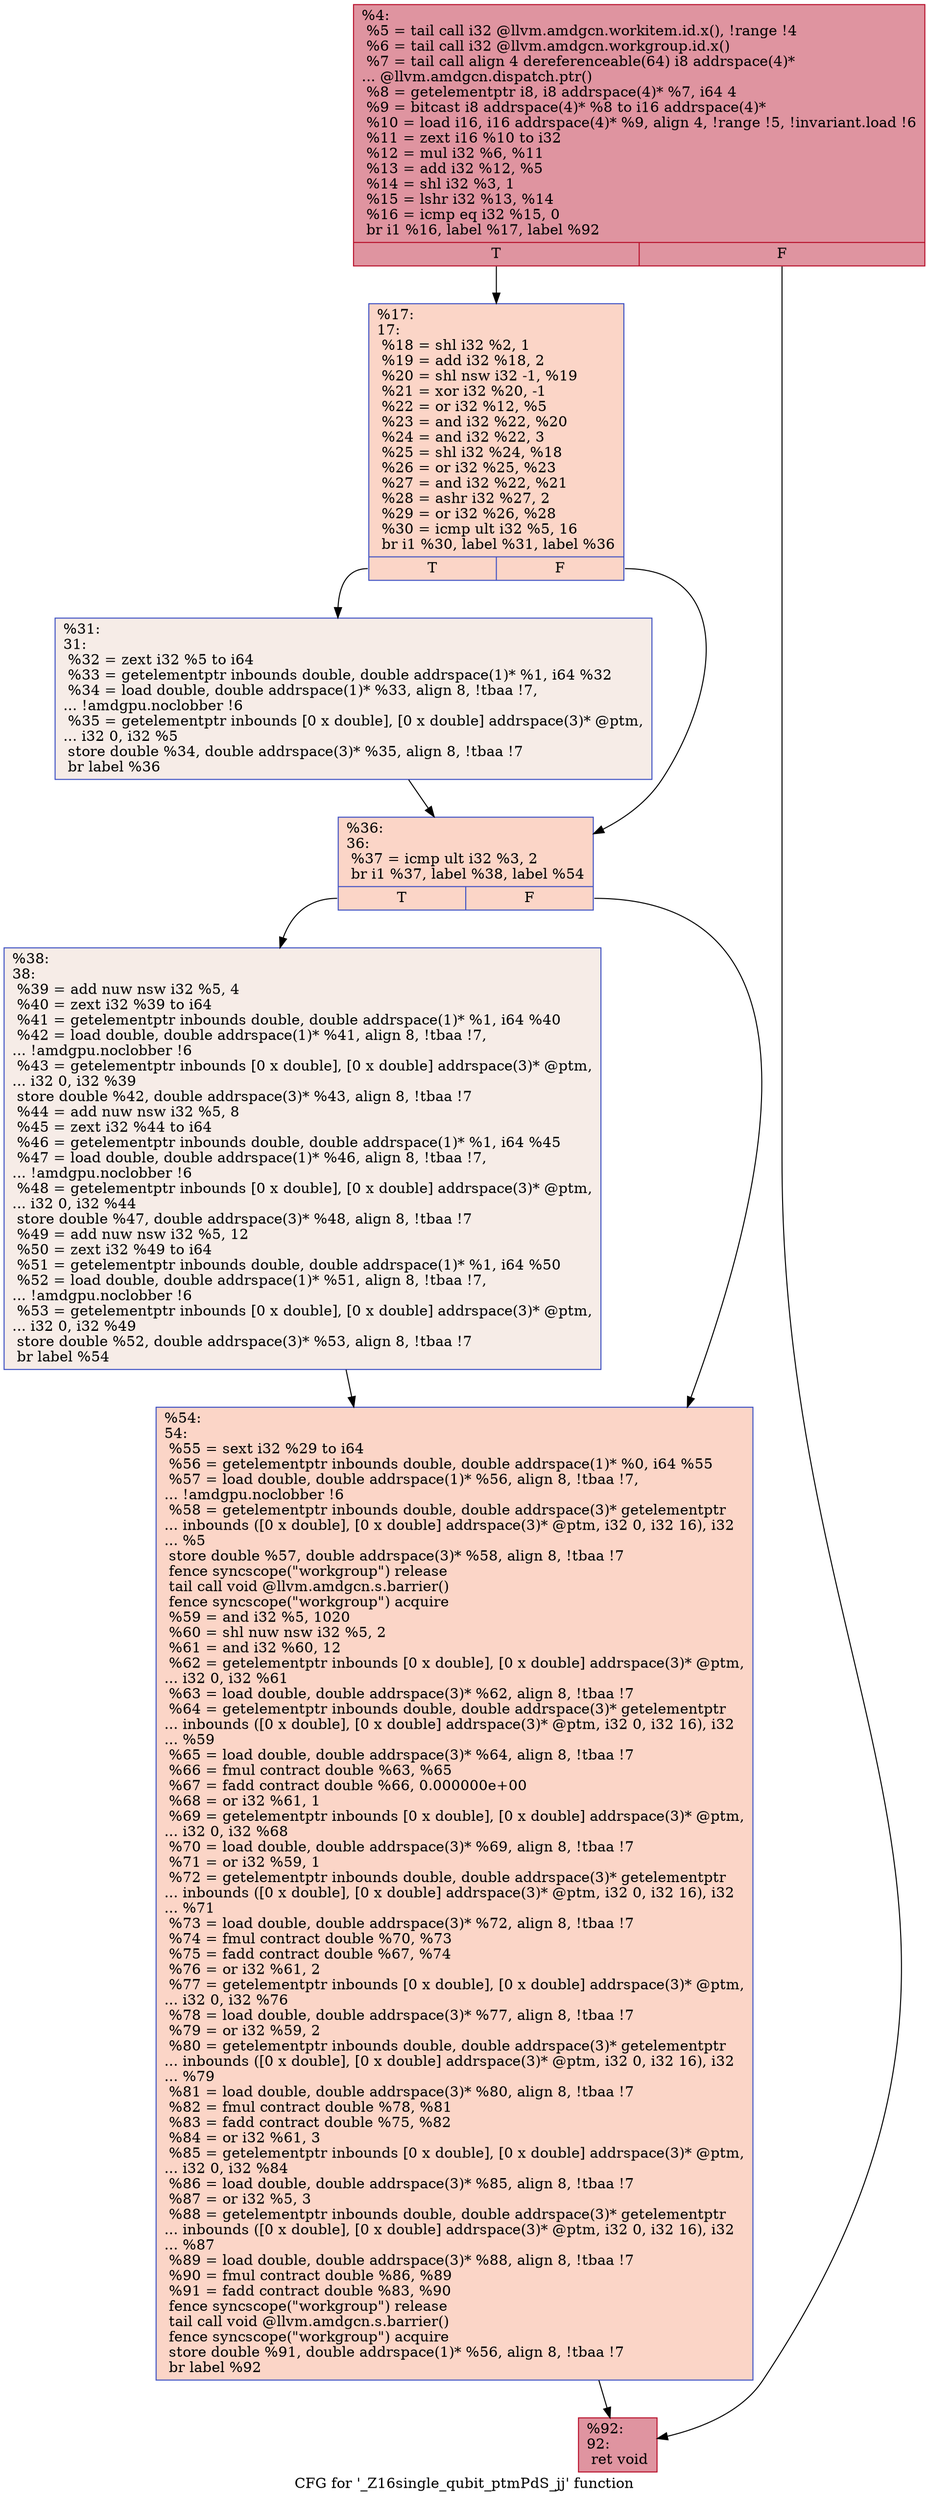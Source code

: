 digraph "CFG for '_Z16single_qubit_ptmPdS_jj' function" {
	label="CFG for '_Z16single_qubit_ptmPdS_jj' function";

	Node0x4bc5a10 [shape=record,color="#b70d28ff", style=filled, fillcolor="#b70d2870",label="{%4:\l  %5 = tail call i32 @llvm.amdgcn.workitem.id.x(), !range !4\l  %6 = tail call i32 @llvm.amdgcn.workgroup.id.x()\l  %7 = tail call align 4 dereferenceable(64) i8 addrspace(4)*\l... @llvm.amdgcn.dispatch.ptr()\l  %8 = getelementptr i8, i8 addrspace(4)* %7, i64 4\l  %9 = bitcast i8 addrspace(4)* %8 to i16 addrspace(4)*\l  %10 = load i16, i16 addrspace(4)* %9, align 4, !range !5, !invariant.load !6\l  %11 = zext i16 %10 to i32\l  %12 = mul i32 %6, %11\l  %13 = add i32 %12, %5\l  %14 = shl i32 %3, 1\l  %15 = lshr i32 %13, %14\l  %16 = icmp eq i32 %15, 0\l  br i1 %16, label %17, label %92\l|{<s0>T|<s1>F}}"];
	Node0x4bc5a10:s0 -> Node0x4bc5a60;
	Node0x4bc5a10:s1 -> Node0x4bc72f0;
	Node0x4bc5a60 [shape=record,color="#3d50c3ff", style=filled, fillcolor="#f5a08170",label="{%17:\l17:                                               \l  %18 = shl i32 %2, 1\l  %19 = add i32 %18, 2\l  %20 = shl nsw i32 -1, %19\l  %21 = xor i32 %20, -1\l  %22 = or i32 %12, %5\l  %23 = and i32 %22, %20\l  %24 = and i32 %22, 3\l  %25 = shl i32 %24, %18\l  %26 = or i32 %25, %23\l  %27 = and i32 %22, %21\l  %28 = ashr i32 %27, 2\l  %29 = or i32 %26, %28\l  %30 = icmp ult i32 %5, 16\l  br i1 %30, label %31, label %36\l|{<s0>T|<s1>F}}"];
	Node0x4bc5a60:s0 -> Node0x4bc84c0;
	Node0x4bc5a60:s1 -> Node0x4bc8510;
	Node0x4bc84c0 [shape=record,color="#3d50c3ff", style=filled, fillcolor="#ead5c970",label="{%31:\l31:                                               \l  %32 = zext i32 %5 to i64\l  %33 = getelementptr inbounds double, double addrspace(1)* %1, i64 %32\l  %34 = load double, double addrspace(1)* %33, align 8, !tbaa !7,\l... !amdgpu.noclobber !6\l  %35 = getelementptr inbounds [0 x double], [0 x double] addrspace(3)* @ptm,\l... i32 0, i32 %5\l  store double %34, double addrspace(3)* %35, align 8, !tbaa !7\l  br label %36\l}"];
	Node0x4bc84c0 -> Node0x4bc8510;
	Node0x4bc8510 [shape=record,color="#3d50c3ff", style=filled, fillcolor="#f5a08170",label="{%36:\l36:                                               \l  %37 = icmp ult i32 %3, 2\l  br i1 %37, label %38, label %54\l|{<s0>T|<s1>F}}"];
	Node0x4bc8510:s0 -> Node0x4bc98f0;
	Node0x4bc8510:s1 -> Node0x4bc9940;
	Node0x4bc98f0 [shape=record,color="#3d50c3ff", style=filled, fillcolor="#ead5c970",label="{%38:\l38:                                               \l  %39 = add nuw nsw i32 %5, 4\l  %40 = zext i32 %39 to i64\l  %41 = getelementptr inbounds double, double addrspace(1)* %1, i64 %40\l  %42 = load double, double addrspace(1)* %41, align 8, !tbaa !7,\l... !amdgpu.noclobber !6\l  %43 = getelementptr inbounds [0 x double], [0 x double] addrspace(3)* @ptm,\l... i32 0, i32 %39\l  store double %42, double addrspace(3)* %43, align 8, !tbaa !7\l  %44 = add nuw nsw i32 %5, 8\l  %45 = zext i32 %44 to i64\l  %46 = getelementptr inbounds double, double addrspace(1)* %1, i64 %45\l  %47 = load double, double addrspace(1)* %46, align 8, !tbaa !7,\l... !amdgpu.noclobber !6\l  %48 = getelementptr inbounds [0 x double], [0 x double] addrspace(3)* @ptm,\l... i32 0, i32 %44\l  store double %47, double addrspace(3)* %48, align 8, !tbaa !7\l  %49 = add nuw nsw i32 %5, 12\l  %50 = zext i32 %49 to i64\l  %51 = getelementptr inbounds double, double addrspace(1)* %1, i64 %50\l  %52 = load double, double addrspace(1)* %51, align 8, !tbaa !7,\l... !amdgpu.noclobber !6\l  %53 = getelementptr inbounds [0 x double], [0 x double] addrspace(3)* @ptm,\l... i32 0, i32 %49\l  store double %52, double addrspace(3)* %53, align 8, !tbaa !7\l  br label %54\l}"];
	Node0x4bc98f0 -> Node0x4bc9940;
	Node0x4bc9940 [shape=record,color="#3d50c3ff", style=filled, fillcolor="#f5a08170",label="{%54:\l54:                                               \l  %55 = sext i32 %29 to i64\l  %56 = getelementptr inbounds double, double addrspace(1)* %0, i64 %55\l  %57 = load double, double addrspace(1)* %56, align 8, !tbaa !7,\l... !amdgpu.noclobber !6\l  %58 = getelementptr inbounds double, double addrspace(3)* getelementptr\l... inbounds ([0 x double], [0 x double] addrspace(3)* @ptm, i32 0, i32 16), i32\l... %5\l  store double %57, double addrspace(3)* %58, align 8, !tbaa !7\l  fence syncscope(\"workgroup\") release\l  tail call void @llvm.amdgcn.s.barrier()\l  fence syncscope(\"workgroup\") acquire\l  %59 = and i32 %5, 1020\l  %60 = shl nuw nsw i32 %5, 2\l  %61 = and i32 %60, 12\l  %62 = getelementptr inbounds [0 x double], [0 x double] addrspace(3)* @ptm,\l... i32 0, i32 %61\l  %63 = load double, double addrspace(3)* %62, align 8, !tbaa !7\l  %64 = getelementptr inbounds double, double addrspace(3)* getelementptr\l... inbounds ([0 x double], [0 x double] addrspace(3)* @ptm, i32 0, i32 16), i32\l... %59\l  %65 = load double, double addrspace(3)* %64, align 8, !tbaa !7\l  %66 = fmul contract double %63, %65\l  %67 = fadd contract double %66, 0.000000e+00\l  %68 = or i32 %61, 1\l  %69 = getelementptr inbounds [0 x double], [0 x double] addrspace(3)* @ptm,\l... i32 0, i32 %68\l  %70 = load double, double addrspace(3)* %69, align 8, !tbaa !7\l  %71 = or i32 %59, 1\l  %72 = getelementptr inbounds double, double addrspace(3)* getelementptr\l... inbounds ([0 x double], [0 x double] addrspace(3)* @ptm, i32 0, i32 16), i32\l... %71\l  %73 = load double, double addrspace(3)* %72, align 8, !tbaa !7\l  %74 = fmul contract double %70, %73\l  %75 = fadd contract double %67, %74\l  %76 = or i32 %61, 2\l  %77 = getelementptr inbounds [0 x double], [0 x double] addrspace(3)* @ptm,\l... i32 0, i32 %76\l  %78 = load double, double addrspace(3)* %77, align 8, !tbaa !7\l  %79 = or i32 %59, 2\l  %80 = getelementptr inbounds double, double addrspace(3)* getelementptr\l... inbounds ([0 x double], [0 x double] addrspace(3)* @ptm, i32 0, i32 16), i32\l... %79\l  %81 = load double, double addrspace(3)* %80, align 8, !tbaa !7\l  %82 = fmul contract double %78, %81\l  %83 = fadd contract double %75, %82\l  %84 = or i32 %61, 3\l  %85 = getelementptr inbounds [0 x double], [0 x double] addrspace(3)* @ptm,\l... i32 0, i32 %84\l  %86 = load double, double addrspace(3)* %85, align 8, !tbaa !7\l  %87 = or i32 %5, 3\l  %88 = getelementptr inbounds double, double addrspace(3)* getelementptr\l... inbounds ([0 x double], [0 x double] addrspace(3)* @ptm, i32 0, i32 16), i32\l... %87\l  %89 = load double, double addrspace(3)* %88, align 8, !tbaa !7\l  %90 = fmul contract double %86, %89\l  %91 = fadd contract double %83, %90\l  fence syncscope(\"workgroup\") release\l  tail call void @llvm.amdgcn.s.barrier()\l  fence syncscope(\"workgroup\") acquire\l  store double %91, double addrspace(1)* %56, align 8, !tbaa !7\l  br label %92\l}"];
	Node0x4bc9940 -> Node0x4bc72f0;
	Node0x4bc72f0 [shape=record,color="#b70d28ff", style=filled, fillcolor="#b70d2870",label="{%92:\l92:                                               \l  ret void\l}"];
}

